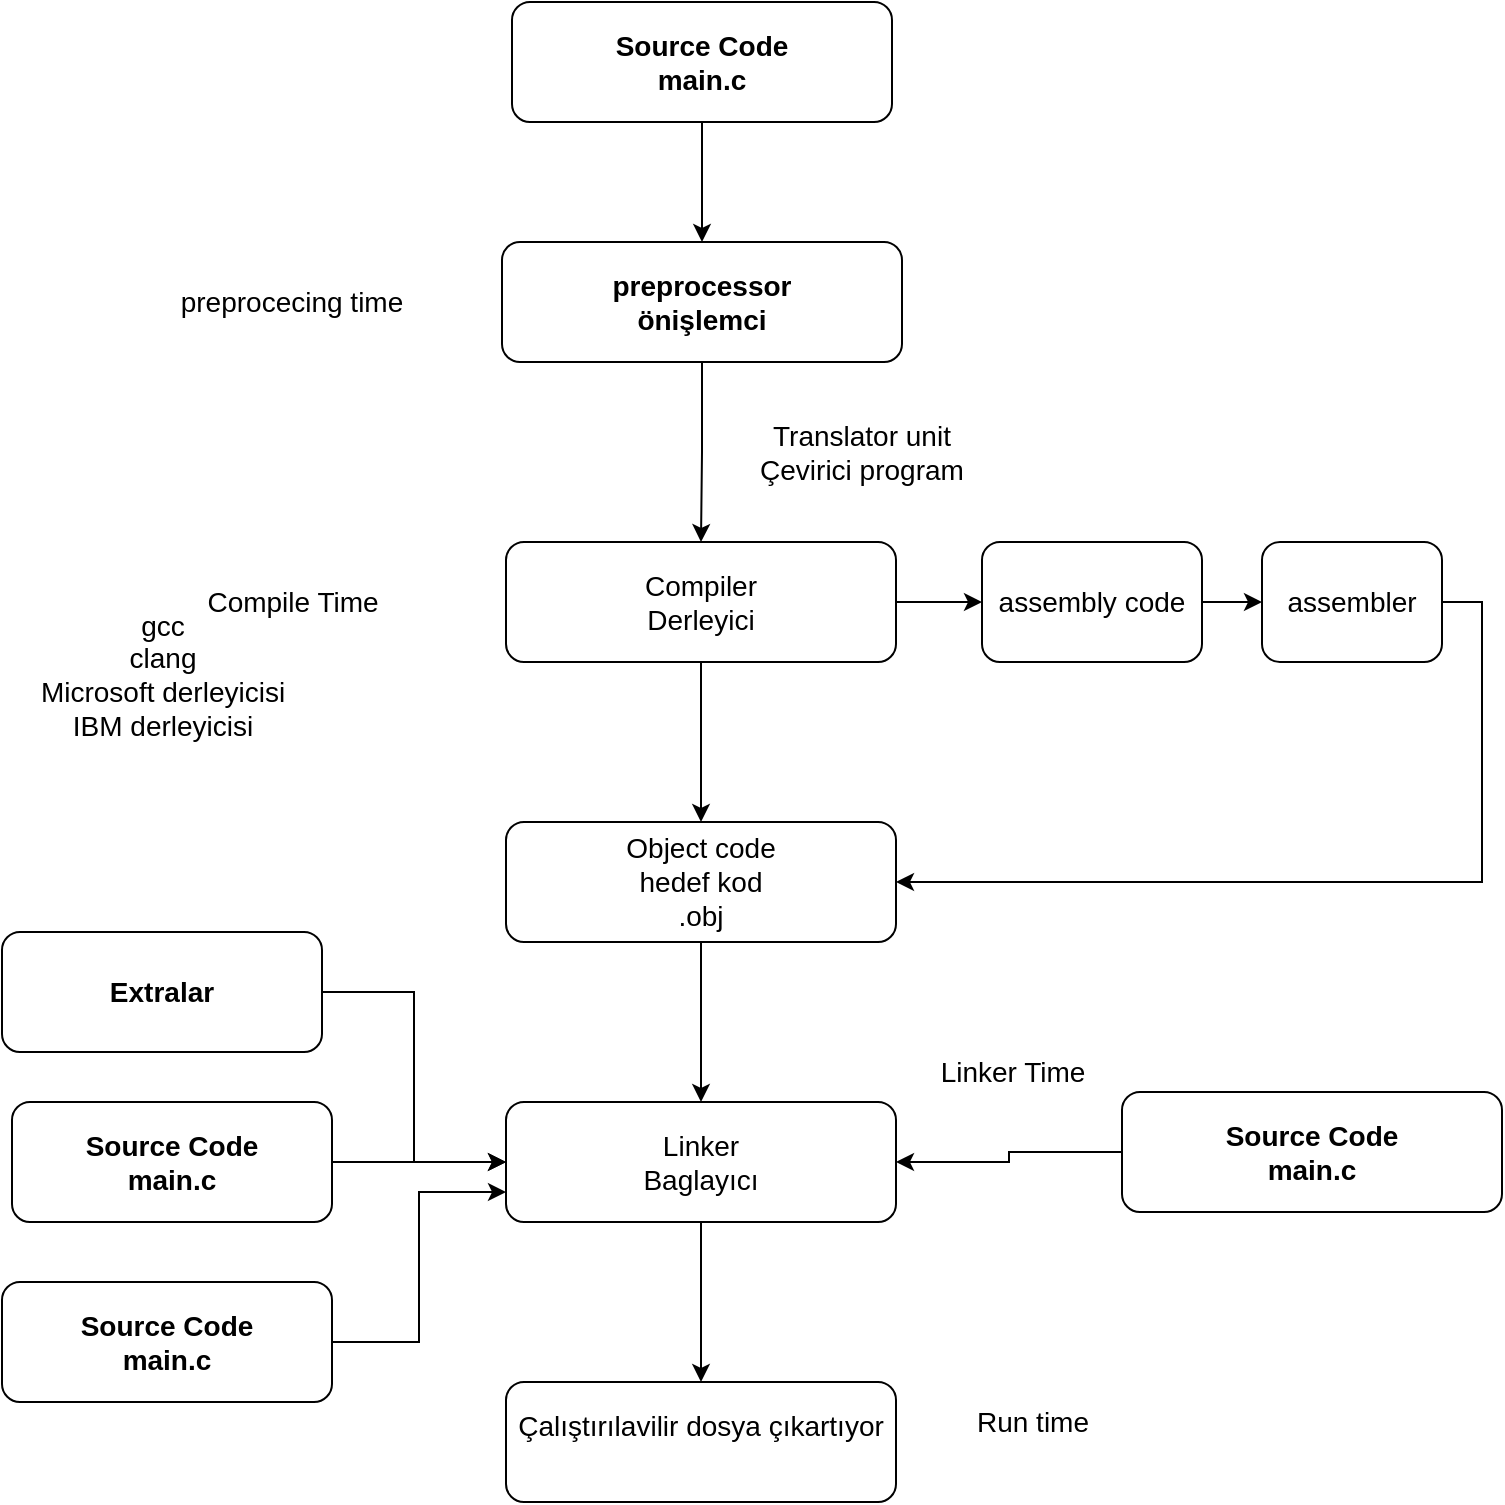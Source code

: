 <mxfile version="15.8.2" type="device"><diagram id="PZw4TitU0xj2l9HiMDzl" name="Page-1"><mxGraphModel dx="2146" dy="907" grid="1" gridSize="10" guides="1" tooltips="1" connect="1" arrows="1" fold="1" page="1" pageScale="1" pageWidth="827" pageHeight="1169" math="0" shadow="0"><root><mxCell id="0"/><mxCell id="1" parent="0"/><mxCell id="qianP8vi77cmrrd_sb1b-3" style="edgeStyle=orthogonalEdgeStyle;rounded=0;orthogonalLoop=1;jettySize=auto;html=1;entryX=0.5;entryY=0;entryDx=0;entryDy=0;fontSize=14;" edge="1" parent="1" source="qianP8vi77cmrrd_sb1b-1" target="qianP8vi77cmrrd_sb1b-2"><mxGeometry relative="1" as="geometry"/></mxCell><mxCell id="qianP8vi77cmrrd_sb1b-1" value="&lt;font style=&quot;font-size: 14px&quot;&gt;&lt;b&gt;Source Code&lt;br&gt;main.c&lt;br&gt;&lt;/b&gt;&lt;/font&gt;" style="rounded=1;whiteSpace=wrap;html=1;" vertex="1" parent="1"><mxGeometry x="285" y="60" width="190" height="60" as="geometry"/></mxCell><mxCell id="qianP8vi77cmrrd_sb1b-7" style="edgeStyle=orthogonalEdgeStyle;rounded=0;orthogonalLoop=1;jettySize=auto;html=1;exitX=0.5;exitY=1;exitDx=0;exitDy=0;entryX=0.5;entryY=0;entryDx=0;entryDy=0;fontSize=14;" edge="1" parent="1" source="qianP8vi77cmrrd_sb1b-2" target="qianP8vi77cmrrd_sb1b-6"><mxGeometry relative="1" as="geometry"/></mxCell><mxCell id="qianP8vi77cmrrd_sb1b-2" value="&lt;b&gt;preprocessor&lt;br&gt;önişlemci&lt;/b&gt;" style="rounded=1;whiteSpace=wrap;html=1;fontSize=14;" vertex="1" parent="1"><mxGeometry x="280" y="180" width="200" height="60" as="geometry"/></mxCell><mxCell id="qianP8vi77cmrrd_sb1b-4" value="preprocecing time" style="text;html=1;strokeColor=none;fillColor=none;align=center;verticalAlign=middle;whiteSpace=wrap;rounded=0;fontSize=14;" vertex="1" parent="1"><mxGeometry x="110" y="195" width="130" height="30" as="geometry"/></mxCell><mxCell id="qianP8vi77cmrrd_sb1b-12" style="edgeStyle=orthogonalEdgeStyle;rounded=0;orthogonalLoop=1;jettySize=auto;html=1;exitX=1;exitY=0.5;exitDx=0;exitDy=0;entryX=0;entryY=0.5;entryDx=0;entryDy=0;fontSize=14;" edge="1" parent="1" source="qianP8vi77cmrrd_sb1b-6" target="qianP8vi77cmrrd_sb1b-11"><mxGeometry relative="1" as="geometry"/></mxCell><mxCell id="qianP8vi77cmrrd_sb1b-16" value="" style="edgeStyle=orthogonalEdgeStyle;rounded=0;orthogonalLoop=1;jettySize=auto;html=1;fontSize=14;" edge="1" parent="1" source="qianP8vi77cmrrd_sb1b-6" target="qianP8vi77cmrrd_sb1b-15"><mxGeometry relative="1" as="geometry"/></mxCell><mxCell id="qianP8vi77cmrrd_sb1b-6" value="Compiler&lt;br&gt;Derleyici" style="rounded=1;whiteSpace=wrap;html=1;fontSize=14;" vertex="1" parent="1"><mxGeometry x="282" y="330" width="195" height="60" as="geometry"/></mxCell><mxCell id="qianP8vi77cmrrd_sb1b-8" value="Translator unit&lt;br&gt;Çevirici program" style="text;html=1;strokeColor=none;fillColor=none;align=center;verticalAlign=middle;whiteSpace=wrap;rounded=0;fontSize=14;" vertex="1" parent="1"><mxGeometry x="400" y="270" width="120" height="30" as="geometry"/></mxCell><mxCell id="qianP8vi77cmrrd_sb1b-9" value="Compile Time" style="text;html=1;align=center;verticalAlign=middle;resizable=0;points=[];autosize=1;strokeColor=none;fillColor=none;fontSize=14;" vertex="1" parent="1"><mxGeometry x="125" y="350" width="100" height="20" as="geometry"/></mxCell><mxCell id="qianP8vi77cmrrd_sb1b-10" value="gcc&lt;br&gt;clang&lt;br&gt;Microsoft derleyicisi&lt;br&gt;IBM derleyicisi&lt;br&gt;&lt;br&gt;" style="text;html=1;align=center;verticalAlign=middle;resizable=0;points=[];autosize=1;strokeColor=none;fillColor=none;fontSize=14;" vertex="1" parent="1"><mxGeometry x="40" y="360" width="140" height="90" as="geometry"/></mxCell><mxCell id="qianP8vi77cmrrd_sb1b-14" value="" style="edgeStyle=orthogonalEdgeStyle;rounded=0;orthogonalLoop=1;jettySize=auto;html=1;fontSize=14;" edge="1" parent="1" source="qianP8vi77cmrrd_sb1b-11" target="qianP8vi77cmrrd_sb1b-13"><mxGeometry relative="1" as="geometry"/></mxCell><mxCell id="qianP8vi77cmrrd_sb1b-11" value="assembly code" style="rounded=1;whiteSpace=wrap;html=1;fontSize=14;" vertex="1" parent="1"><mxGeometry x="520" y="330" width="110" height="60" as="geometry"/></mxCell><mxCell id="qianP8vi77cmrrd_sb1b-17" style="edgeStyle=orthogonalEdgeStyle;rounded=0;orthogonalLoop=1;jettySize=auto;html=1;entryX=1;entryY=0.5;entryDx=0;entryDy=0;fontSize=14;" edge="1" parent="1" source="qianP8vi77cmrrd_sb1b-13" target="qianP8vi77cmrrd_sb1b-15"><mxGeometry relative="1" as="geometry"><Array as="points"><mxPoint x="770" y="360"/><mxPoint x="770" y="500"/></Array></mxGeometry></mxCell><mxCell id="qianP8vi77cmrrd_sb1b-13" value="assembler" style="rounded=1;whiteSpace=wrap;html=1;fontSize=14;" vertex="1" parent="1"><mxGeometry x="660" y="330" width="90" height="60" as="geometry"/></mxCell><mxCell id="qianP8vi77cmrrd_sb1b-19" value="" style="edgeStyle=orthogonalEdgeStyle;rounded=0;orthogonalLoop=1;jettySize=auto;html=1;fontSize=14;" edge="1" parent="1" source="qianP8vi77cmrrd_sb1b-15" target="qianP8vi77cmrrd_sb1b-18"><mxGeometry relative="1" as="geometry"/></mxCell><mxCell id="qianP8vi77cmrrd_sb1b-15" value="Object code&lt;br&gt;hedef kod&lt;br&gt;.obj" style="rounded=1;whiteSpace=wrap;html=1;fontSize=14;" vertex="1" parent="1"><mxGeometry x="282" y="470" width="195" height="60" as="geometry"/></mxCell><mxCell id="qianP8vi77cmrrd_sb1b-21" value="" style="edgeStyle=orthogonalEdgeStyle;rounded=0;orthogonalLoop=1;jettySize=auto;html=1;fontSize=14;" edge="1" parent="1" source="qianP8vi77cmrrd_sb1b-18" target="qianP8vi77cmrrd_sb1b-20"><mxGeometry relative="1" as="geometry"/></mxCell><mxCell id="qianP8vi77cmrrd_sb1b-18" value="Linker&lt;br&gt;Baglayıcı" style="rounded=1;whiteSpace=wrap;html=1;fontSize=14;" vertex="1" parent="1"><mxGeometry x="282" y="610" width="195" height="60" as="geometry"/></mxCell><mxCell id="qianP8vi77cmrrd_sb1b-20" value="Çalıştırılavilir dosya çıkartıyor&lt;br&gt;&lt;br&gt;" style="rounded=1;whiteSpace=wrap;html=1;fontSize=14;" vertex="1" parent="1"><mxGeometry x="282" y="750" width="195" height="60" as="geometry"/></mxCell><mxCell id="qianP8vi77cmrrd_sb1b-40" style="edgeStyle=orthogonalEdgeStyle;rounded=0;orthogonalLoop=1;jettySize=auto;html=1;exitX=0;exitY=0.5;exitDx=0;exitDy=0;entryX=1;entryY=0.5;entryDx=0;entryDy=0;fontSize=14;" edge="1" parent="1" source="qianP8vi77cmrrd_sb1b-22" target="qianP8vi77cmrrd_sb1b-18"><mxGeometry relative="1" as="geometry"/></mxCell><mxCell id="qianP8vi77cmrrd_sb1b-22" value="&lt;font style=&quot;font-size: 14px&quot;&gt;&lt;b&gt;Source Code&lt;br&gt;main.c&lt;br&gt;&lt;/b&gt;&lt;/font&gt;" style="rounded=1;whiteSpace=wrap;html=1;" vertex="1" parent="1"><mxGeometry x="590" y="605" width="190" height="60" as="geometry"/></mxCell><mxCell id="qianP8vi77cmrrd_sb1b-42" style="edgeStyle=orthogonalEdgeStyle;rounded=0;orthogonalLoop=1;jettySize=auto;html=1;entryX=0;entryY=0.5;entryDx=0;entryDy=0;fontSize=14;" edge="1" parent="1" source="qianP8vi77cmrrd_sb1b-41" target="qianP8vi77cmrrd_sb1b-18"><mxGeometry relative="1" as="geometry"/></mxCell><mxCell id="qianP8vi77cmrrd_sb1b-41" value="&lt;font style=&quot;font-size: 14px&quot;&gt;&lt;b&gt;Source Code&lt;br&gt;main.c&lt;br&gt;&lt;/b&gt;&lt;/font&gt;" style="rounded=1;whiteSpace=wrap;html=1;" vertex="1" parent="1"><mxGeometry x="35" y="610" width="160" height="60" as="geometry"/></mxCell><mxCell id="qianP8vi77cmrrd_sb1b-46" style="edgeStyle=orthogonalEdgeStyle;rounded=0;orthogonalLoop=1;jettySize=auto;html=1;entryX=0;entryY=0.75;entryDx=0;entryDy=0;fontSize=14;" edge="1" parent="1" source="qianP8vi77cmrrd_sb1b-43" target="qianP8vi77cmrrd_sb1b-18"><mxGeometry relative="1" as="geometry"/></mxCell><mxCell id="qianP8vi77cmrrd_sb1b-43" value="&lt;font style=&quot;font-size: 14px&quot;&gt;&lt;b&gt;Source Code&lt;br&gt;main.c&lt;br&gt;&lt;/b&gt;&lt;/font&gt;" style="rounded=1;whiteSpace=wrap;html=1;" vertex="1" parent="1"><mxGeometry x="30" y="700" width="165" height="60" as="geometry"/></mxCell><mxCell id="qianP8vi77cmrrd_sb1b-45" style="edgeStyle=orthogonalEdgeStyle;rounded=0;orthogonalLoop=1;jettySize=auto;html=1;exitX=1;exitY=0.5;exitDx=0;exitDy=0;entryX=0;entryY=0.5;entryDx=0;entryDy=0;fontSize=14;" edge="1" parent="1" source="qianP8vi77cmrrd_sb1b-44" target="qianP8vi77cmrrd_sb1b-18"><mxGeometry relative="1" as="geometry"/></mxCell><mxCell id="qianP8vi77cmrrd_sb1b-44" value="&lt;font style=&quot;font-size: 14px&quot;&gt;&lt;b&gt;Extralar&lt;br&gt;&lt;/b&gt;&lt;/font&gt;" style="rounded=1;whiteSpace=wrap;html=1;" vertex="1" parent="1"><mxGeometry x="30" y="525" width="160" height="60" as="geometry"/></mxCell><mxCell id="qianP8vi77cmrrd_sb1b-47" value="Linker Time" style="text;html=1;align=center;verticalAlign=middle;resizable=0;points=[];autosize=1;strokeColor=none;fillColor=none;fontSize=14;" vertex="1" parent="1"><mxGeometry x="490" y="585" width="90" height="20" as="geometry"/></mxCell><mxCell id="qianP8vi77cmrrd_sb1b-48" value="Run time" style="text;html=1;align=center;verticalAlign=middle;resizable=0;points=[];autosize=1;strokeColor=none;fillColor=none;fontSize=14;" vertex="1" parent="1"><mxGeometry x="510" y="760" width="70" height="20" as="geometry"/></mxCell></root></mxGraphModel></diagram></mxfile>